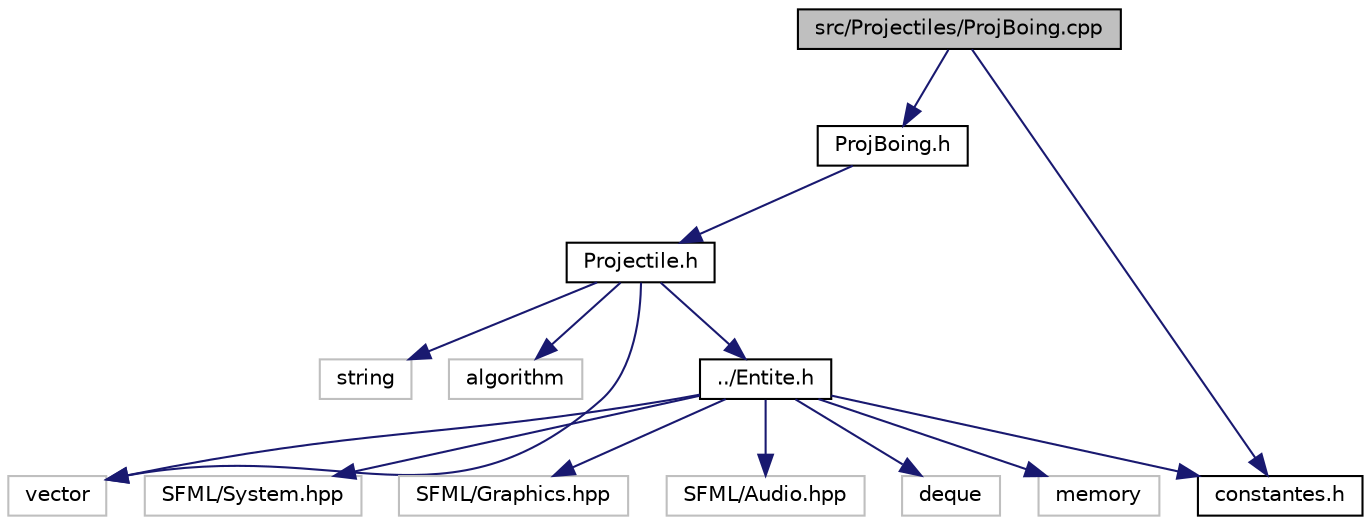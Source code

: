 digraph "src/Projectiles/ProjBoing.cpp"
{
 // INTERACTIVE_SVG=YES
  edge [fontname="Helvetica",fontsize="10",labelfontname="Helvetica",labelfontsize="10"];
  node [fontname="Helvetica",fontsize="10",shape=record];
  Node0 [label="src/Projectiles/ProjBoing.cpp",height=0.2,width=0.4,color="black", fillcolor="grey75", style="filled", fontcolor="black"];
  Node0 -> Node1 [color="midnightblue",fontsize="10",style="solid"];
  Node1 [label="ProjBoing.h",height=0.2,width=0.4,color="black", fillcolor="white", style="filled",URL="$_proj_boing_8h.html"];
  Node1 -> Node2 [color="midnightblue",fontsize="10",style="solid"];
  Node2 [label="Projectile.h",height=0.2,width=0.4,color="black", fillcolor="white", style="filled",URL="$_projectile_8h.html"];
  Node2 -> Node3 [color="midnightblue",fontsize="10",style="solid"];
  Node3 [label="vector",height=0.2,width=0.4,color="grey75", fillcolor="white", style="filled"];
  Node2 -> Node4 [color="midnightblue",fontsize="10",style="solid"];
  Node4 [label="string",height=0.2,width=0.4,color="grey75", fillcolor="white", style="filled"];
  Node2 -> Node5 [color="midnightblue",fontsize="10",style="solid"];
  Node5 [label="algorithm",height=0.2,width=0.4,color="grey75", fillcolor="white", style="filled"];
  Node2 -> Node6 [color="midnightblue",fontsize="10",style="solid"];
  Node6 [label="../Entite.h",height=0.2,width=0.4,color="black", fillcolor="white", style="filled",URL="$_entite_8h.html"];
  Node6 -> Node7 [color="midnightblue",fontsize="10",style="solid"];
  Node7 [label="constantes.h",height=0.2,width=0.4,color="black", fillcolor="white", style="filled",URL="$constantes_8h.html"];
  Node6 -> Node3 [color="midnightblue",fontsize="10",style="solid"];
  Node6 -> Node8 [color="midnightblue",fontsize="10",style="solid"];
  Node8 [label="memory",height=0.2,width=0.4,color="grey75", fillcolor="white", style="filled"];
  Node6 -> Node9 [color="midnightblue",fontsize="10",style="solid"];
  Node9 [label="SFML/System.hpp",height=0.2,width=0.4,color="grey75", fillcolor="white", style="filled"];
  Node6 -> Node10 [color="midnightblue",fontsize="10",style="solid"];
  Node10 [label="SFML/Graphics.hpp",height=0.2,width=0.4,color="grey75", fillcolor="white", style="filled"];
  Node6 -> Node11 [color="midnightblue",fontsize="10",style="solid"];
  Node11 [label="SFML/Audio.hpp",height=0.2,width=0.4,color="grey75", fillcolor="white", style="filled"];
  Node6 -> Node12 [color="midnightblue",fontsize="10",style="solid"];
  Node12 [label="deque",height=0.2,width=0.4,color="grey75", fillcolor="white", style="filled"];
  Node0 -> Node7 [color="midnightblue",fontsize="10",style="solid"];
}
